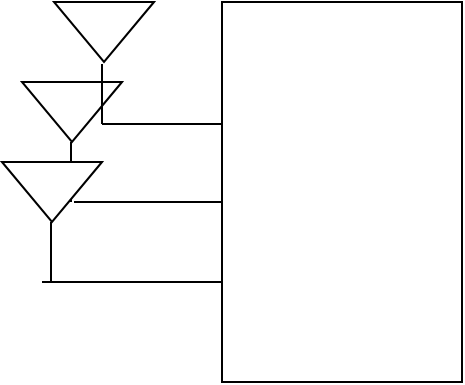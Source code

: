 <mxfile version="22.0.3" type="device">
  <diagram name="Page-1" id="GRZsODsYcEZRLkXFXPKS">
    <mxGraphModel dx="1036" dy="606" grid="1" gridSize="10" guides="1" tooltips="1" connect="1" arrows="1" fold="1" page="1" pageScale="1" pageWidth="3300" pageHeight="4681" math="0" shadow="0">
      <root>
        <mxCell id="0" />
        <mxCell id="1" parent="0" />
        <mxCell id="jm2Mjy_eXrlXMl3nPBMU-1" value="" style="rounded=0;whiteSpace=wrap;html=1;" parent="1" vertex="1">
          <mxGeometry x="760" y="560" width="120" height="190" as="geometry" />
        </mxCell>
        <mxCell id="jm2Mjy_eXrlXMl3nPBMU-11" value="" style="endArrow=none;html=1;rounded=0;" parent="1" edge="1">
          <mxGeometry width="50" height="50" relative="1" as="geometry">
            <mxPoint x="684.5" y="630" as="sourcePoint" />
            <mxPoint x="684.5" y="660" as="targetPoint" />
          </mxGeometry>
        </mxCell>
        <mxCell id="jm2Mjy_eXrlXMl3nPBMU-12" value="" style="triangle;whiteSpace=wrap;html=1;direction=south;" parent="1" vertex="1">
          <mxGeometry x="660" y="600" width="50" height="30" as="geometry" />
        </mxCell>
        <mxCell id="jm2Mjy_eXrlXMl3nPBMU-2" value="" style="endArrow=none;html=1;rounded=0;" parent="1" edge="1">
          <mxGeometry width="50" height="50" relative="1" as="geometry">
            <mxPoint x="760" y="621" as="sourcePoint" />
            <mxPoint x="700" y="621" as="targetPoint" />
          </mxGeometry>
        </mxCell>
        <mxCell id="jm2Mjy_eXrlXMl3nPBMU-3" value="" style="endArrow=none;html=1;rounded=0;" parent="1" edge="1">
          <mxGeometry width="50" height="50" relative="1" as="geometry">
            <mxPoint x="700" y="591" as="sourcePoint" />
            <mxPoint x="700" y="621" as="targetPoint" />
          </mxGeometry>
        </mxCell>
        <mxCell id="jm2Mjy_eXrlXMl3nPBMU-4" value="" style="triangle;whiteSpace=wrap;html=1;direction=south;" parent="1" vertex="1">
          <mxGeometry x="676" y="560" width="50" height="30" as="geometry" />
        </mxCell>
        <mxCell id="jm2Mjy_eXrlXMl3nPBMU-14" value="" style="endArrow=none;html=1;rounded=0;" parent="1" edge="1">
          <mxGeometry width="50" height="50" relative="1" as="geometry">
            <mxPoint x="760" y="660" as="sourcePoint" />
            <mxPoint x="686" y="660" as="targetPoint" />
          </mxGeometry>
        </mxCell>
        <mxCell id="jm2Mjy_eXrlXMl3nPBMU-17" value="" style="endArrow=none;html=1;rounded=0;" parent="1" edge="1">
          <mxGeometry width="50" height="50" relative="1" as="geometry">
            <mxPoint x="760" y="700" as="sourcePoint" />
            <mxPoint x="670" y="700" as="targetPoint" />
          </mxGeometry>
        </mxCell>
        <mxCell id="jm2Mjy_eXrlXMl3nPBMU-21" value="" style="endArrow=none;html=1;rounded=0;" parent="1" edge="1">
          <mxGeometry width="50" height="50" relative="1" as="geometry">
            <mxPoint x="674.5" y="670" as="sourcePoint" />
            <mxPoint x="674.5" y="700" as="targetPoint" />
          </mxGeometry>
        </mxCell>
        <mxCell id="jm2Mjy_eXrlXMl3nPBMU-22" value="" style="triangle;whiteSpace=wrap;html=1;direction=south;" parent="1" vertex="1">
          <mxGeometry x="650" y="640" width="50" height="30" as="geometry" />
        </mxCell>
      </root>
    </mxGraphModel>
  </diagram>
</mxfile>

